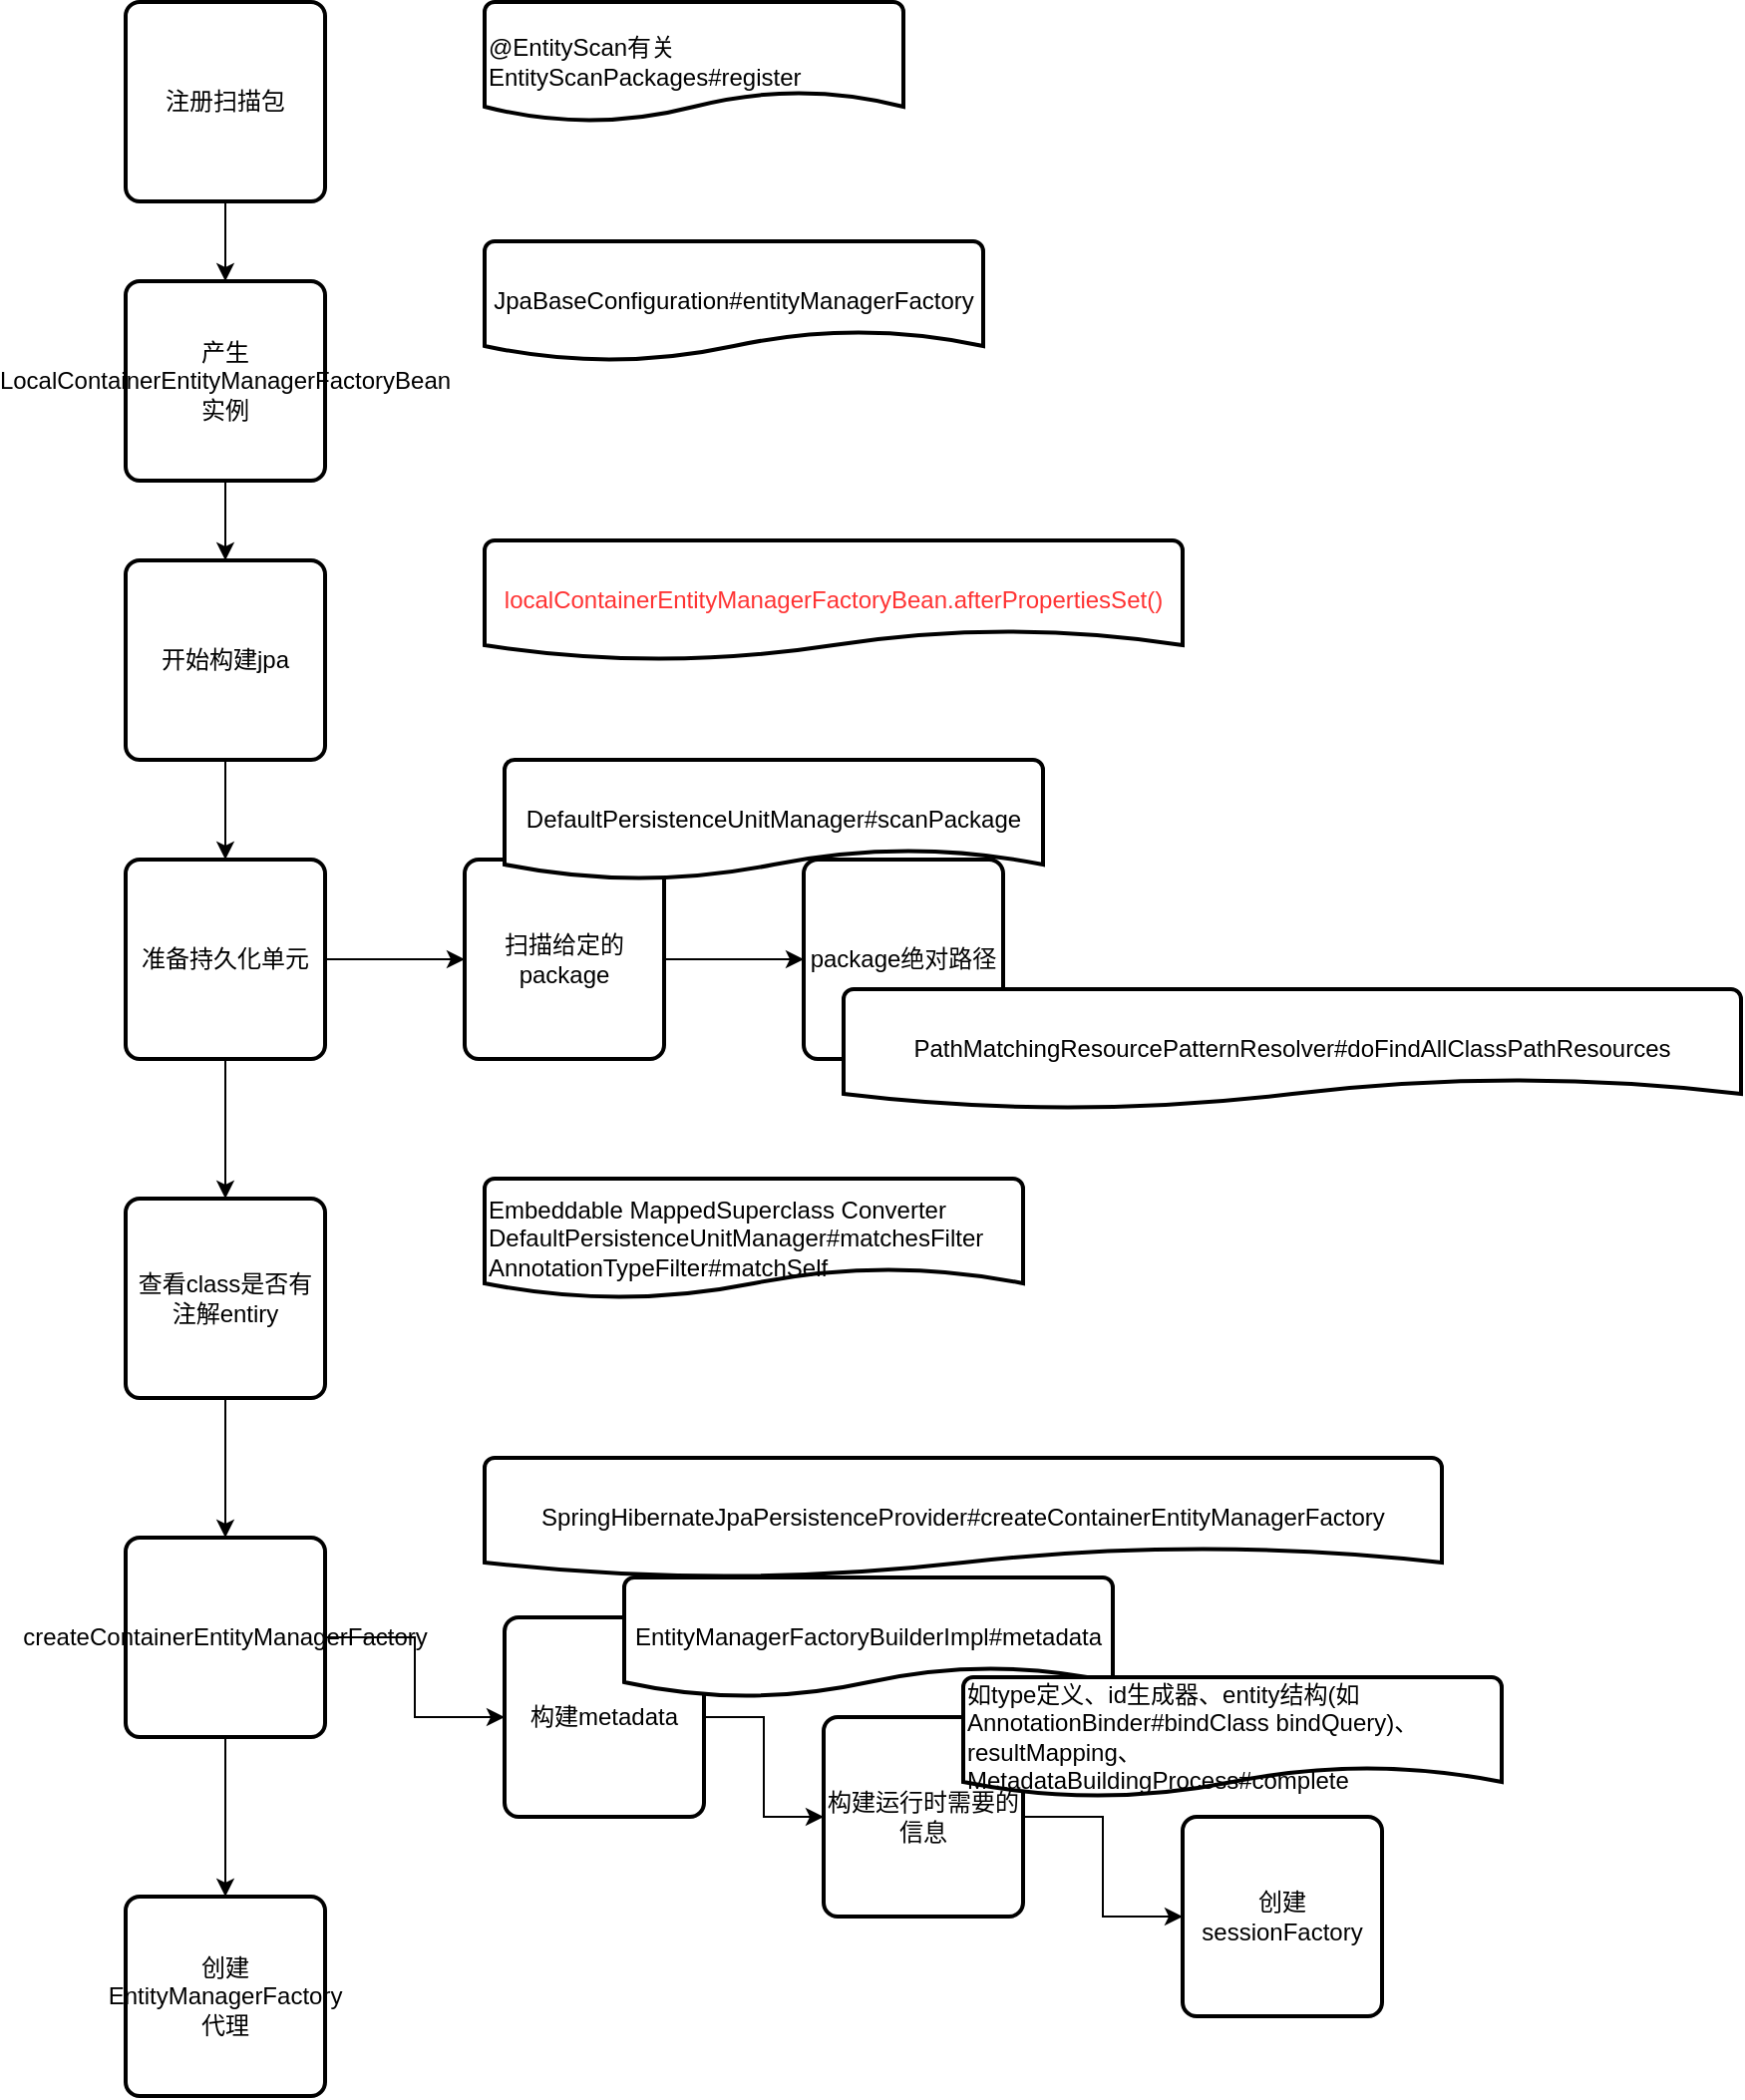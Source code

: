 <mxfile version="21.1.5" type="github" pages="4">
  <diagram name="jpa启动流程" id="JghctW-HphQdAZXUlrN_">
    <mxGraphModel dx="890" dy="457" grid="1" gridSize="10" guides="1" tooltips="1" connect="1" arrows="1" fold="1" page="1" pageScale="1" pageWidth="827" pageHeight="1169" math="0" shadow="0">
      <root>
        <mxCell id="0" />
        <mxCell id="1" parent="0" />
        <mxCell id="3FmBX7TSMXU1L6uPW0nA-28" value="" style="edgeStyle=orthogonalEdgeStyle;rounded=0;orthogonalLoop=1;jettySize=auto;html=1;" parent="1" source="3FmBX7TSMXU1L6uPW0nA-1" target="3FmBX7TSMXU1L6uPW0nA-3" edge="1">
          <mxGeometry relative="1" as="geometry" />
        </mxCell>
        <mxCell id="3FmBX7TSMXU1L6uPW0nA-1" value="注册扫描包" style="rounded=1;whiteSpace=wrap;html=1;absoluteArcSize=1;arcSize=14;strokeWidth=2;" parent="1" vertex="1">
          <mxGeometry x="300" y="60" width="100" height="100" as="geometry" />
        </mxCell>
        <mxCell id="3FmBX7TSMXU1L6uPW0nA-2" value="@EntityScan有关&lt;br&gt;EntityScanPackages#register" style="strokeWidth=2;html=1;shape=mxgraph.flowchart.document2;whiteSpace=wrap;size=0.25;align=left;" parent="1" vertex="1">
          <mxGeometry x="480" y="60" width="210" height="60" as="geometry" />
        </mxCell>
        <mxCell id="3FmBX7TSMXU1L6uPW0nA-29" value="" style="edgeStyle=orthogonalEdgeStyle;rounded=0;orthogonalLoop=1;jettySize=auto;html=1;" parent="1" source="3FmBX7TSMXU1L6uPW0nA-3" target="3FmBX7TSMXU1L6uPW0nA-5" edge="1">
          <mxGeometry relative="1" as="geometry" />
        </mxCell>
        <mxCell id="3FmBX7TSMXU1L6uPW0nA-3" value="产生LocalContainerEntityManagerFactoryBean实例" style="rounded=1;whiteSpace=wrap;html=1;absoluteArcSize=1;arcSize=14;strokeWidth=2;" parent="1" vertex="1">
          <mxGeometry x="300" y="200" width="100" height="100" as="geometry" />
        </mxCell>
        <mxCell id="3FmBX7TSMXU1L6uPW0nA-4" value="JpaBaseConfiguration#entityManagerFactory" style="strokeWidth=2;html=1;shape=mxgraph.flowchart.document2;whiteSpace=wrap;size=0.25;" parent="1" vertex="1">
          <mxGeometry x="480" y="180" width="250" height="60" as="geometry" />
        </mxCell>
        <mxCell id="3FmBX7TSMXU1L6uPW0nA-30" value="" style="edgeStyle=orthogonalEdgeStyle;rounded=0;orthogonalLoop=1;jettySize=auto;html=1;" parent="1" source="3FmBX7TSMXU1L6uPW0nA-5" target="3FmBX7TSMXU1L6uPW0nA-7" edge="1">
          <mxGeometry relative="1" as="geometry" />
        </mxCell>
        <mxCell id="3FmBX7TSMXU1L6uPW0nA-5" value="开始构建jpa" style="rounded=1;whiteSpace=wrap;html=1;absoluteArcSize=1;arcSize=14;strokeWidth=2;" parent="1" vertex="1">
          <mxGeometry x="300" y="340" width="100" height="100" as="geometry" />
        </mxCell>
        <mxCell id="3FmBX7TSMXU1L6uPW0nA-6" value="localContainerEntityManagerFactoryBean.afterPropertiesSet()" style="strokeWidth=2;html=1;shape=mxgraph.flowchart.document2;whiteSpace=wrap;size=0.25;fontColor=#FF3333;" parent="1" vertex="1">
          <mxGeometry x="480" y="330" width="350" height="60" as="geometry" />
        </mxCell>
        <mxCell id="3FmBX7TSMXU1L6uPW0nA-13" value="" style="edgeStyle=orthogonalEdgeStyle;rounded=0;orthogonalLoop=1;jettySize=auto;html=1;" parent="1" source="3FmBX7TSMXU1L6uPW0nA-7" target="3FmBX7TSMXU1L6uPW0nA-9" edge="1">
          <mxGeometry relative="1" as="geometry" />
        </mxCell>
        <mxCell id="3FmBX7TSMXU1L6uPW0nA-31" value="" style="edgeStyle=orthogonalEdgeStyle;rounded=0;orthogonalLoop=1;jettySize=auto;html=1;" parent="1" source="3FmBX7TSMXU1L6uPW0nA-7" target="3FmBX7TSMXU1L6uPW0nA-15" edge="1">
          <mxGeometry relative="1" as="geometry" />
        </mxCell>
        <mxCell id="3FmBX7TSMXU1L6uPW0nA-7" value="准备持久化单元" style="rounded=1;whiteSpace=wrap;html=1;absoluteArcSize=1;arcSize=14;strokeWidth=2;" parent="1" vertex="1">
          <mxGeometry x="300" y="490" width="100" height="100" as="geometry" />
        </mxCell>
        <mxCell id="3FmBX7TSMXU1L6uPW0nA-14" value="" style="edgeStyle=orthogonalEdgeStyle;rounded=0;orthogonalLoop=1;jettySize=auto;html=1;" parent="1" source="3FmBX7TSMXU1L6uPW0nA-9" target="3FmBX7TSMXU1L6uPW0nA-10" edge="1">
          <mxGeometry relative="1" as="geometry" />
        </mxCell>
        <mxCell id="3FmBX7TSMXU1L6uPW0nA-9" value="&lt;div&gt;扫描给定的package&lt;/div&gt;" style="rounded=1;whiteSpace=wrap;html=1;absoluteArcSize=1;arcSize=14;strokeWidth=2;" parent="1" vertex="1">
          <mxGeometry x="470" y="490" width="100" height="100" as="geometry" />
        </mxCell>
        <mxCell id="3FmBX7TSMXU1L6uPW0nA-10" value="&lt;div&gt;&lt;span style=&quot;background-color: initial;&quot;&gt;package绝对路径&lt;/span&gt;&lt;/div&gt;" style="rounded=1;whiteSpace=wrap;html=1;absoluteArcSize=1;arcSize=14;strokeWidth=2;" parent="1" vertex="1">
          <mxGeometry x="640" y="490" width="100" height="100" as="geometry" />
        </mxCell>
        <mxCell id="3FmBX7TSMXU1L6uPW0nA-11" value="DefaultPersistenceUnitManager#scanPackage" style="strokeWidth=2;html=1;shape=mxgraph.flowchart.document2;whiteSpace=wrap;size=0.25;" parent="1" vertex="1">
          <mxGeometry x="490" y="440" width="270" height="60" as="geometry" />
        </mxCell>
        <mxCell id="3FmBX7TSMXU1L6uPW0nA-12" value="PathMatchingResourcePatternResolver#doFindAllClassPathResources" style="strokeWidth=2;html=1;shape=mxgraph.flowchart.document2;whiteSpace=wrap;size=0.25;" parent="1" vertex="1">
          <mxGeometry x="660" y="555" width="450" height="60" as="geometry" />
        </mxCell>
        <mxCell id="3FmBX7TSMXU1L6uPW0nA-32" value="" style="edgeStyle=orthogonalEdgeStyle;rounded=0;orthogonalLoop=1;jettySize=auto;html=1;" parent="1" source="3FmBX7TSMXU1L6uPW0nA-15" target="3FmBX7TSMXU1L6uPW0nA-17" edge="1">
          <mxGeometry relative="1" as="geometry" />
        </mxCell>
        <mxCell id="3FmBX7TSMXU1L6uPW0nA-15" value="查看class是否有注解entiry" style="rounded=1;whiteSpace=wrap;html=1;absoluteArcSize=1;arcSize=14;strokeWidth=2;" parent="1" vertex="1">
          <mxGeometry x="300" y="660" width="100" height="100" as="geometry" />
        </mxCell>
        <mxCell id="3FmBX7TSMXU1L6uPW0nA-16" value="&lt;div&gt;Embeddable MappedSuperclass Converter&lt;/div&gt;&lt;div&gt;DefaultPersistenceUnitManager#matchesFilter&lt;/div&gt;&lt;div&gt;AnnotationTypeFilter#matchSelf&lt;/div&gt;" style="strokeWidth=2;html=1;shape=mxgraph.flowchart.document2;whiteSpace=wrap;size=0.25;align=left;" parent="1" vertex="1">
          <mxGeometry x="480" y="650" width="270" height="60" as="geometry" />
        </mxCell>
        <mxCell id="3FmBX7TSMXU1L6uPW0nA-26" value="" style="edgeStyle=orthogonalEdgeStyle;rounded=0;orthogonalLoop=1;jettySize=auto;html=1;" parent="1" source="3FmBX7TSMXU1L6uPW0nA-17" target="3FmBX7TSMXU1L6uPW0nA-19" edge="1">
          <mxGeometry relative="1" as="geometry" />
        </mxCell>
        <mxCell id="3FmBX7TSMXU1L6uPW0nA-33" value="" style="edgeStyle=orthogonalEdgeStyle;rounded=0;orthogonalLoop=1;jettySize=auto;html=1;" parent="1" source="3FmBX7TSMXU1L6uPW0nA-17" target="3FmBX7TSMXU1L6uPW0nA-27" edge="1">
          <mxGeometry relative="1" as="geometry" />
        </mxCell>
        <mxCell id="3FmBX7TSMXU1L6uPW0nA-17" value="createContainerEntityManagerFactory" style="rounded=1;whiteSpace=wrap;html=1;absoluteArcSize=1;arcSize=14;strokeWidth=2;" parent="1" vertex="1">
          <mxGeometry x="300" y="830" width="100" height="100" as="geometry" />
        </mxCell>
        <mxCell id="3FmBX7TSMXU1L6uPW0nA-18" value="SpringHibernateJpaPersistenceProvider#createContainerEntityManagerFactory" style="strokeWidth=2;html=1;shape=mxgraph.flowchart.document2;whiteSpace=wrap;size=0.25;" parent="1" vertex="1">
          <mxGeometry x="480" y="790" width="480" height="60" as="geometry" />
        </mxCell>
        <mxCell id="3FmBX7TSMXU1L6uPW0nA-24" value="" style="edgeStyle=orthogonalEdgeStyle;rounded=0;orthogonalLoop=1;jettySize=auto;html=1;" parent="1" source="3FmBX7TSMXU1L6uPW0nA-19" target="3FmBX7TSMXU1L6uPW0nA-21" edge="1">
          <mxGeometry relative="1" as="geometry" />
        </mxCell>
        <mxCell id="3FmBX7TSMXU1L6uPW0nA-19" value="构建metadata" style="rounded=1;whiteSpace=wrap;html=1;absoluteArcSize=1;arcSize=14;strokeWidth=2;" parent="1" vertex="1">
          <mxGeometry x="490" y="870" width="100" height="100" as="geometry" />
        </mxCell>
        <mxCell id="3FmBX7TSMXU1L6uPW0nA-20" value="EntityManagerFactoryBuilderImpl#metadata" style="strokeWidth=2;html=1;shape=mxgraph.flowchart.document2;whiteSpace=wrap;size=0.25;" parent="1" vertex="1">
          <mxGeometry x="550" y="850" width="245" height="60" as="geometry" />
        </mxCell>
        <mxCell id="3FmBX7TSMXU1L6uPW0nA-25" value="" style="edgeStyle=orthogonalEdgeStyle;rounded=0;orthogonalLoop=1;jettySize=auto;html=1;" parent="1" source="3FmBX7TSMXU1L6uPW0nA-21" target="3FmBX7TSMXU1L6uPW0nA-23" edge="1">
          <mxGeometry relative="1" as="geometry" />
        </mxCell>
        <mxCell id="3FmBX7TSMXU1L6uPW0nA-21" value="构建运行时需要的信息" style="rounded=1;whiteSpace=wrap;html=1;absoluteArcSize=1;arcSize=14;strokeWidth=2;" parent="1" vertex="1">
          <mxGeometry x="650" y="920" width="100" height="100" as="geometry" />
        </mxCell>
        <mxCell id="3FmBX7TSMXU1L6uPW0nA-22" value="&lt;div&gt;如type定义、id生成器、entity结构(如AnnotationBinder#bindClass bindQuery)、resultMapping、&lt;/div&gt;&lt;div style=&quot;&quot;&gt;MetadataBuildingProcess#complete&lt;/div&gt;" style="strokeWidth=2;html=1;shape=mxgraph.flowchart.document2;whiteSpace=wrap;size=0.25;align=left;" parent="1" vertex="1">
          <mxGeometry x="720" y="900" width="270" height="60" as="geometry" />
        </mxCell>
        <mxCell id="3FmBX7TSMXU1L6uPW0nA-23" value="创建sessionFactory" style="rounded=1;whiteSpace=wrap;html=1;absoluteArcSize=1;arcSize=14;strokeWidth=2;" parent="1" vertex="1">
          <mxGeometry x="830" y="970" width="100" height="100" as="geometry" />
        </mxCell>
        <mxCell id="3FmBX7TSMXU1L6uPW0nA-27" value="创建EntityManagerFactory代理" style="rounded=1;whiteSpace=wrap;html=1;absoluteArcSize=1;arcSize=14;strokeWidth=2;" parent="1" vertex="1">
          <mxGeometry x="300" y="1010" width="100" height="100" as="geometry" />
        </mxCell>
      </root>
    </mxGraphModel>
  </diagram>
  <diagram id="JDfYMpwC39fkbLFDiizm" name="启动时热插class到erupt和jpa">
    <mxGraphModel dx="890" dy="457" grid="0" gridSize="10" guides="1" tooltips="1" connect="1" arrows="1" fold="1" page="0" pageScale="1" pageWidth="827" pageHeight="1169" math="0" shadow="0">
      <root>
        <mxCell id="0" />
        <mxCell id="1" parent="0" />
        <mxCell id="NaJG8HhxrNeY6fWK9xj_-14" value="" style="edgeStyle=orthogonalEdgeStyle;rounded=0;orthogonalLoop=1;jettySize=auto;html=1;" edge="1" parent="1" source="V_Uu-QtZu3Ogp9HvOLbs-1" target="V_Uu-QtZu3Ogp9HvOLbs-3">
          <mxGeometry relative="1" as="geometry" />
        </mxCell>
        <mxCell id="V_Uu-QtZu3Ogp9HvOLbs-1" value="spring&lt;br&gt;refresh" style="strokeWidth=2;html=1;shape=mxgraph.flowchart.start_1;whiteSpace=wrap;" vertex="1" parent="1">
          <mxGeometry x="130" y="140" width="100" height="60" as="geometry" />
        </mxCell>
        <mxCell id="NaJG8HhxrNeY6fWK9xj_-5" value="" style="edgeStyle=orthogonalEdgeStyle;rounded=0;orthogonalLoop=1;jettySize=auto;html=1;" edge="1" parent="1" source="V_Uu-QtZu3Ogp9HvOLbs-3" target="NaJG8HhxrNeY6fWK9xj_-4">
          <mxGeometry relative="1" as="geometry" />
        </mxCell>
        <mxCell id="V_Uu-QtZu3Ogp9HvOLbs-3" value="jpa重要启动入口" style="rounded=1;whiteSpace=wrap;html=1;absoluteArcSize=1;arcSize=14;strokeWidth=2;" vertex="1" parent="1">
          <mxGeometry x="310" y="120" width="100" height="100" as="geometry" />
        </mxCell>
        <mxCell id="NaJG8HhxrNeY6fWK9xj_-1" value="localContainerEntityManagerFactoryBean.afterPropertiesSet()" style="text;html=1;align=center;verticalAlign=middle;resizable=0;points=[];autosize=1;strokeColor=none;fillColor=none;" vertex="1" parent="1">
          <mxGeometry x="185" y="270" width="350" height="30" as="geometry" />
        </mxCell>
        <mxCell id="NaJG8HhxrNeY6fWK9xj_-10" value="" style="edgeStyle=orthogonalEdgeStyle;rounded=0;orthogonalLoop=1;jettySize=auto;html=1;" edge="1" parent="1" source="NaJG8HhxrNeY6fWK9xj_-4" target="NaJG8HhxrNeY6fWK9xj_-9">
          <mxGeometry relative="1" as="geometry" />
        </mxCell>
        <mxCell id="NaJG8HhxrNeY6fWK9xj_-4" value="erupt入口" style="rounded=1;whiteSpace=wrap;html=1;absoluteArcSize=1;arcSize=14;strokeWidth=2;" vertex="1" parent="1">
          <mxGeometry x="490" y="120" width="100" height="100" as="geometry" />
        </mxCell>
        <mxCell id="NaJG8HhxrNeY6fWK9xj_-6" value="xyz.erupt.core.service.EruptCoreService#run" style="text;html=1;align=center;verticalAlign=middle;resizable=0;points=[];autosize=1;strokeColor=none;fillColor=none;" vertex="1" parent="1">
          <mxGeometry x="400" y="65" width="260" height="30" as="geometry" />
        </mxCell>
        <mxCell id="NaJG8HhxrNeY6fWK9xj_-7" value="&lt;pre style=&quot;background-color:#132623;color:#a8afbe;font-family:&#39;JetBrains Mono&#39;,monospace;font-size:11.3pt;&quot;&gt;&lt;br&gt;&lt;/pre&gt;" style="text;html=1;align=center;verticalAlign=middle;resizable=0;points=[];autosize=1;strokeColor=none;fillColor=none;" vertex="1" parent="1">
          <mxGeometry x="480" y="20" width="20" height="60" as="geometry" />
        </mxCell>
        <mxCell id="NaJG8HhxrNeY6fWK9xj_-8" value="扩展点ApplicationRunner" style="text;html=1;align=center;verticalAlign=middle;resizable=0;points=[];autosize=1;strokeColor=none;fillColor=none;" vertex="1" parent="1">
          <mxGeometry x="440" y="35" width="160" height="30" as="geometry" />
        </mxCell>
        <mxCell id="NaJG8HhxrNeY6fWK9xj_-13" value="" style="edgeStyle=orthogonalEdgeStyle;rounded=0;orthogonalLoop=1;jettySize=auto;html=1;" edge="1" parent="1" source="NaJG8HhxrNeY6fWK9xj_-9" target="NaJG8HhxrNeY6fWK9xj_-12">
          <mxGeometry relative="1" as="geometry" />
        </mxCell>
        <mxCell id="NaJG8HhxrNeY6fWK9xj_-9" value="数据库中class热插到erupt和jpa" style="rounded=1;whiteSpace=wrap;html=1;absoluteArcSize=1;arcSize=14;strokeWidth=2;fillColor=#f8cecc;strokeColor=#b85450;" vertex="1" parent="1">
          <mxGeometry x="670" y="120" width="100" height="100" as="geometry" />
        </mxCell>
        <mxCell id="NaJG8HhxrNeY6fWK9xj_-11" value="xyz.erupt.flow.hotload.DiscoveryJPA#onApplicationEvent" style="text;html=1;align=center;verticalAlign=middle;resizable=0;points=[];autosize=1;strokeColor=none;fillColor=none;fontSize=15;fontStyle=1" vertex="1" parent="1">
          <mxGeometry x="505.5" y="225" width="429" height="30" as="geometry" />
        </mxCell>
        <mxCell id="NaJG8HhxrNeY6fWK9xj_-12" value="app启动完成" style="strokeWidth=2;html=1;shape=mxgraph.flowchart.terminator;whiteSpace=wrap;" vertex="1" parent="1">
          <mxGeometry x="840" y="140" width="100" height="60" as="geometry" />
        </mxCell>
      </root>
    </mxGraphModel>
  </diagram>
  <diagram id="E3q0WYatpbcAhJSnwdgp" name="应用运行时热插">
    <mxGraphModel dx="890" dy="457" grid="0" gridSize="10" guides="1" tooltips="1" connect="1" arrows="1" fold="1" page="0" pageScale="1" pageWidth="827" pageHeight="1169" math="0" shadow="0">
      <root>
        <mxCell id="0" />
        <mxCell id="1" parent="0" />
        <mxCell id="dzudlsffjTbvmy69Iwvf-3" value="" style="edgeStyle=orthogonalEdgeStyle;rounded=0;orthogonalLoop=1;jettySize=auto;html=1;" edge="1" parent="1" source="dzudlsffjTbvmy69Iwvf-1" target="dzudlsffjTbvmy69Iwvf-2">
          <mxGeometry relative="1" as="geometry" />
        </mxCell>
        <mxCell id="dzudlsffjTbvmy69Iwvf-1" value="页面按钮" style="strokeWidth=2;html=1;shape=mxgraph.flowchart.start_1;whiteSpace=wrap;" vertex="1" parent="1">
          <mxGeometry x="160" y="170" width="100" height="60" as="geometry" />
        </mxCell>
        <mxCell id="GIZgjwxCd63ttWqDUMIS-2" value="" style="edgeStyle=orthogonalEdgeStyle;rounded=0;orthogonalLoop=1;jettySize=auto;html=1;" edge="1" parent="1" source="dzudlsffjTbvmy69Iwvf-2" target="GIZgjwxCd63ttWqDUMIS-1">
          <mxGeometry relative="1" as="geometry" />
        </mxCell>
        <mxCell id="dzudlsffjTbvmy69Iwvf-2" value="数据库中class热插到erupt和jpa" style="rounded=1;whiteSpace=wrap;html=1;strokeWidth=2;" vertex="1" parent="1">
          <mxGeometry x="330" y="170" width="120" height="60" as="geometry" />
        </mxCell>
        <mxCell id="GIZgjwxCd63ttWqDUMIS-1" value="" style="strokeWidth=2;html=1;shape=mxgraph.flowchart.terminator;whiteSpace=wrap;" vertex="1" parent="1">
          <mxGeometry x="520" y="170" width="100" height="60" as="geometry" />
        </mxCell>
      </root>
    </mxGraphModel>
  </diagram>
  <diagram id="dTJSHKyuu1DEkktbLI4t" name="热插流程">
    <mxGraphModel dx="890" dy="457" grid="0" gridSize="10" guides="1" tooltips="1" connect="1" arrows="1" fold="1" page="0" pageScale="1" pageWidth="827" pageHeight="1169" math="0" shadow="0">
      <root>
        <mxCell id="0" />
        <mxCell id="1" parent="0" />
        <mxCell id="DHdoxcpZ8NsH5vV8D823-3" value="" style="edgeStyle=orthogonalEdgeStyle;rounded=0;orthogonalLoop=1;jettySize=auto;html=1;" edge="1" parent="1" source="DHdoxcpZ8NsH5vV8D823-1" target="DHdoxcpZ8NsH5vV8D823-2">
          <mxGeometry relative="1" as="geometry" />
        </mxCell>
        <mxCell id="DHdoxcpZ8NsH5vV8D823-1" value="开始" style="strokeWidth=2;html=1;shape=mxgraph.flowchart.start_1;whiteSpace=wrap;" vertex="1" parent="1">
          <mxGeometry x="100" y="190" width="100" height="60" as="geometry" />
        </mxCell>
        <mxCell id="DHdoxcpZ8NsH5vV8D823-5" value="" style="edgeStyle=orthogonalEdgeStyle;rounded=0;orthogonalLoop=1;jettySize=auto;html=1;" edge="1" parent="1" source="DHdoxcpZ8NsH5vV8D823-2" target="DHdoxcpZ8NsH5vV8D823-4">
          <mxGeometry relative="1" as="geometry" />
        </mxCell>
        <mxCell id="DHdoxcpZ8NsH5vV8D823-2" value="读取数据库记录" style="whiteSpace=wrap;html=1;strokeWidth=2;" vertex="1" parent="1">
          <mxGeometry x="270" y="190" width="120" height="60" as="geometry" />
        </mxCell>
        <mxCell id="DHdoxcpZ8NsH5vV8D823-9" value="" style="edgeStyle=orthogonalEdgeStyle;rounded=0;orthogonalLoop=1;jettySize=auto;html=1;" edge="1" parent="1" source="DHdoxcpZ8NsH5vV8D823-4" target="DHdoxcpZ8NsH5vV8D823-8">
          <mxGeometry relative="1" as="geometry" />
        </mxCell>
        <mxCell id="DHdoxcpZ8NsH5vV8D823-4" value="AppClassLoader添加管辖范围" style="whiteSpace=wrap;html=1;strokeWidth=2;fillColor=#f8cecc;strokeColor=#b85450;" vertex="1" parent="1">
          <mxGeometry x="470" y="190" width="120" height="60" as="geometry" />
        </mxCell>
        <mxCell id="DHdoxcpZ8NsH5vV8D823-6" value="采用反射机制" style="text;html=1;align=center;verticalAlign=middle;resizable=0;points=[];autosize=1;strokeColor=none;fillColor=none;" vertex="1" parent="1">
          <mxGeometry x="460" y="120" width="100" height="30" as="geometry" />
        </mxCell>
        <mxCell id="DHdoxcpZ8NsH5vV8D823-7" value="磁盘路径" style="text;html=1;align=center;verticalAlign=middle;resizable=0;points=[];autosize=1;strokeColor=none;fillColor=none;" vertex="1" parent="1">
          <mxGeometry x="530" y="150" width="70" height="30" as="geometry" />
        </mxCell>
        <mxCell id="DHdoxcpZ8NsH5vV8D823-11" value="" style="edgeStyle=orthogonalEdgeStyle;rounded=0;orthogonalLoop=1;jettySize=auto;html=1;entryX=1;entryY=0.5;entryDx=0;entryDy=0;exitX=1;exitY=0.5;exitDx=0;exitDy=0;" edge="1" parent="1" source="DHdoxcpZ8NsH5vV8D823-8" target="DHdoxcpZ8NsH5vV8D823-10">
          <mxGeometry relative="1" as="geometry" />
        </mxCell>
        <mxCell id="DHdoxcpZ8NsH5vV8D823-8" value="数据记录中class内容写入磁盘路径" style="whiteSpace=wrap;html=1;strokeWidth=2;fillColor=#f8cecc;strokeColor=#b85450;" vertex="1" parent="1">
          <mxGeometry x="670" y="190" width="120" height="60" as="geometry" />
        </mxCell>
        <mxCell id="DHdoxcpZ8NsH5vV8D823-13" value="" style="edgeStyle=orthogonalEdgeStyle;rounded=0;orthogonalLoop=1;jettySize=auto;html=1;" edge="1" parent="1" source="DHdoxcpZ8NsH5vV8D823-10" target="DHdoxcpZ8NsH5vV8D823-12">
          <mxGeometry relative="1" as="geometry" />
        </mxCell>
        <mxCell id="DHdoxcpZ8NsH5vV8D823-10" value="向erupt注册" style="whiteSpace=wrap;html=1;strokeWidth=2;" vertex="1" parent="1">
          <mxGeometry x="560" y="330" width="120" height="60" as="geometry" />
        </mxCell>
        <mxCell id="DHdoxcpZ8NsH5vV8D823-15" value="" style="edgeStyle=orthogonalEdgeStyle;rounded=0;orthogonalLoop=1;jettySize=auto;html=1;" edge="1" parent="1" source="DHdoxcpZ8NsH5vV8D823-12" target="DHdoxcpZ8NsH5vV8D823-14">
          <mxGeometry relative="1" as="geometry" />
        </mxCell>
        <mxCell id="DHdoxcpZ8NsH5vV8D823-12" value="call jpa 入口" style="whiteSpace=wrap;html=1;strokeWidth=2;" vertex="1" parent="1">
          <mxGeometry x="330" y="330" width="120" height="60" as="geometry" />
        </mxCell>
        <mxCell id="DHdoxcpZ8NsH5vV8D823-14" value="结束" style="strokeWidth=2;html=1;shape=mxgraph.flowchart.terminator;whiteSpace=wrap;" vertex="1" parent="1">
          <mxGeometry x="110" y="330" width="100" height="60" as="geometry" />
        </mxCell>
      </root>
    </mxGraphModel>
  </diagram>
</mxfile>
